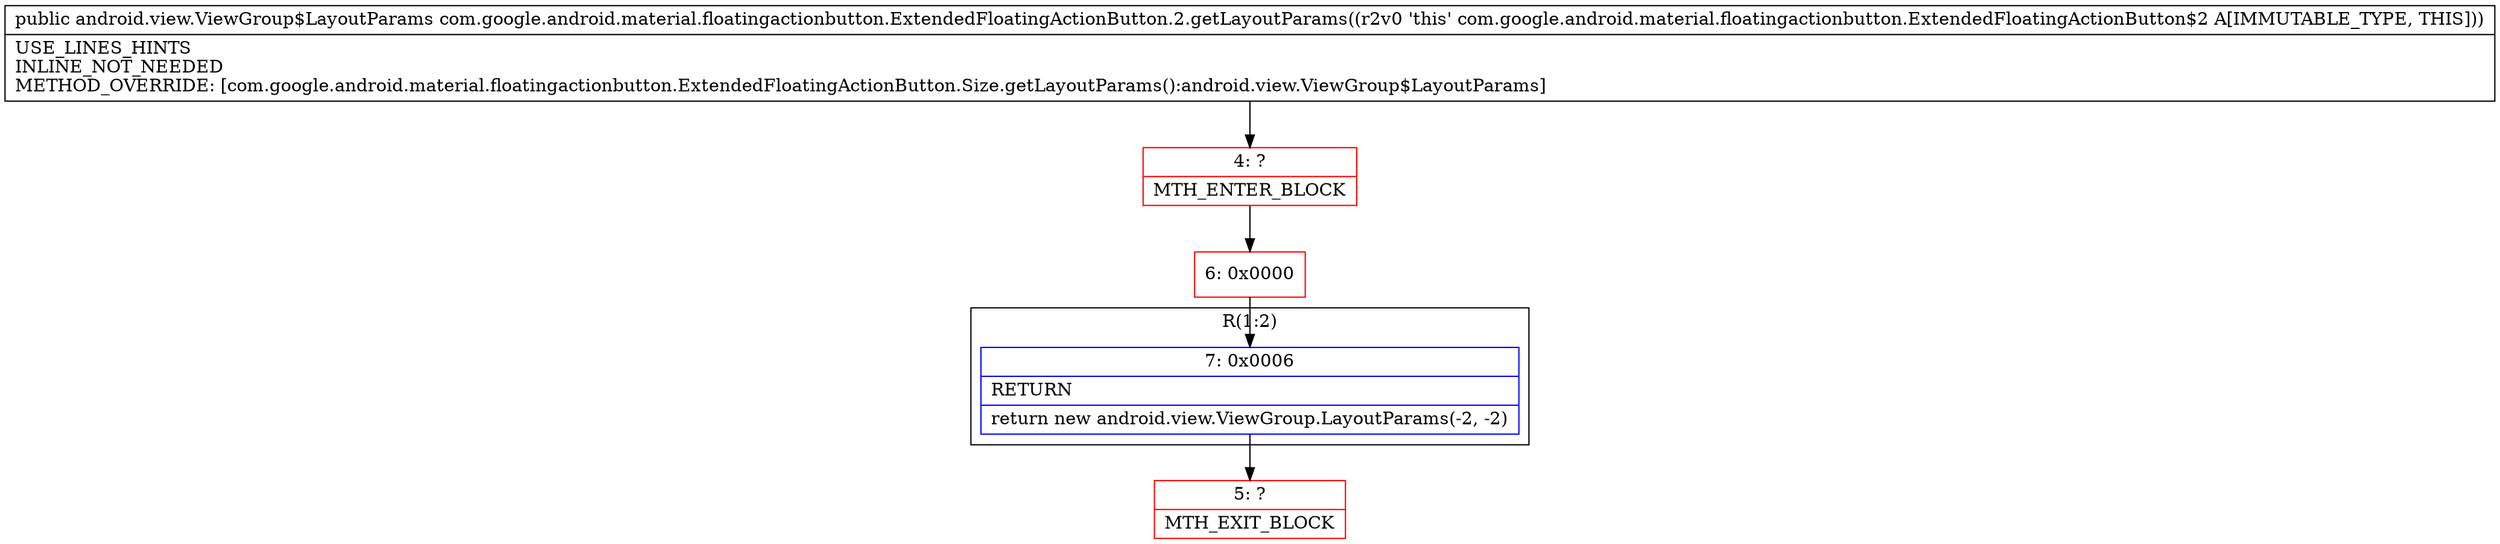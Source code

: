 digraph "CFG forcom.google.android.material.floatingactionbutton.ExtendedFloatingActionButton.2.getLayoutParams()Landroid\/view\/ViewGroup$LayoutParams;" {
subgraph cluster_Region_722350507 {
label = "R(1:2)";
node [shape=record,color=blue];
Node_7 [shape=record,label="{7\:\ 0x0006|RETURN\l|return new android.view.ViewGroup.LayoutParams(\-2, \-2)\l}"];
}
Node_4 [shape=record,color=red,label="{4\:\ ?|MTH_ENTER_BLOCK\l}"];
Node_6 [shape=record,color=red,label="{6\:\ 0x0000}"];
Node_5 [shape=record,color=red,label="{5\:\ ?|MTH_EXIT_BLOCK\l}"];
MethodNode[shape=record,label="{public android.view.ViewGroup$LayoutParams com.google.android.material.floatingactionbutton.ExtendedFloatingActionButton.2.getLayoutParams((r2v0 'this' com.google.android.material.floatingactionbutton.ExtendedFloatingActionButton$2 A[IMMUTABLE_TYPE, THIS]))  | USE_LINES_HINTS\lINLINE_NOT_NEEDED\lMETHOD_OVERRIDE: [com.google.android.material.floatingactionbutton.ExtendedFloatingActionButton.Size.getLayoutParams():android.view.ViewGroup$LayoutParams]\l}"];
MethodNode -> Node_4;Node_7 -> Node_5;
Node_4 -> Node_6;
Node_6 -> Node_7;
}

